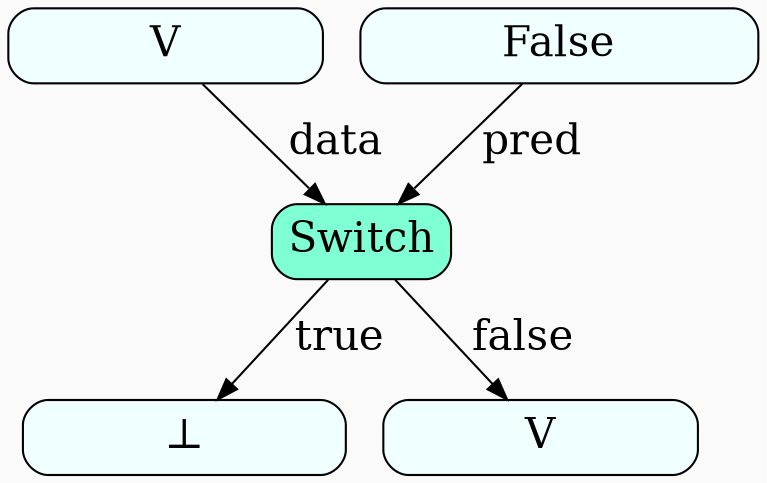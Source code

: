 digraph {
  graph[bgcolor=gray98,compound=true]
  node[fontsize=20,shape=box,fillcolor=azure, style="filled,rounded"]
  edge[fontsize=20]

  Switch[fillcolor=aquamarine]

  V[label="          V          "]
  False[label="          False          "]
  V -> Switch[label="data"]
  False -> Switch[label="pred"]
  Switch -> TrueOut[label="true"]
  Switch -> FalseOut[label="false"]

  TrueOut[label="          ⊥          "]
  FalseOut[label="          V          "]
}
